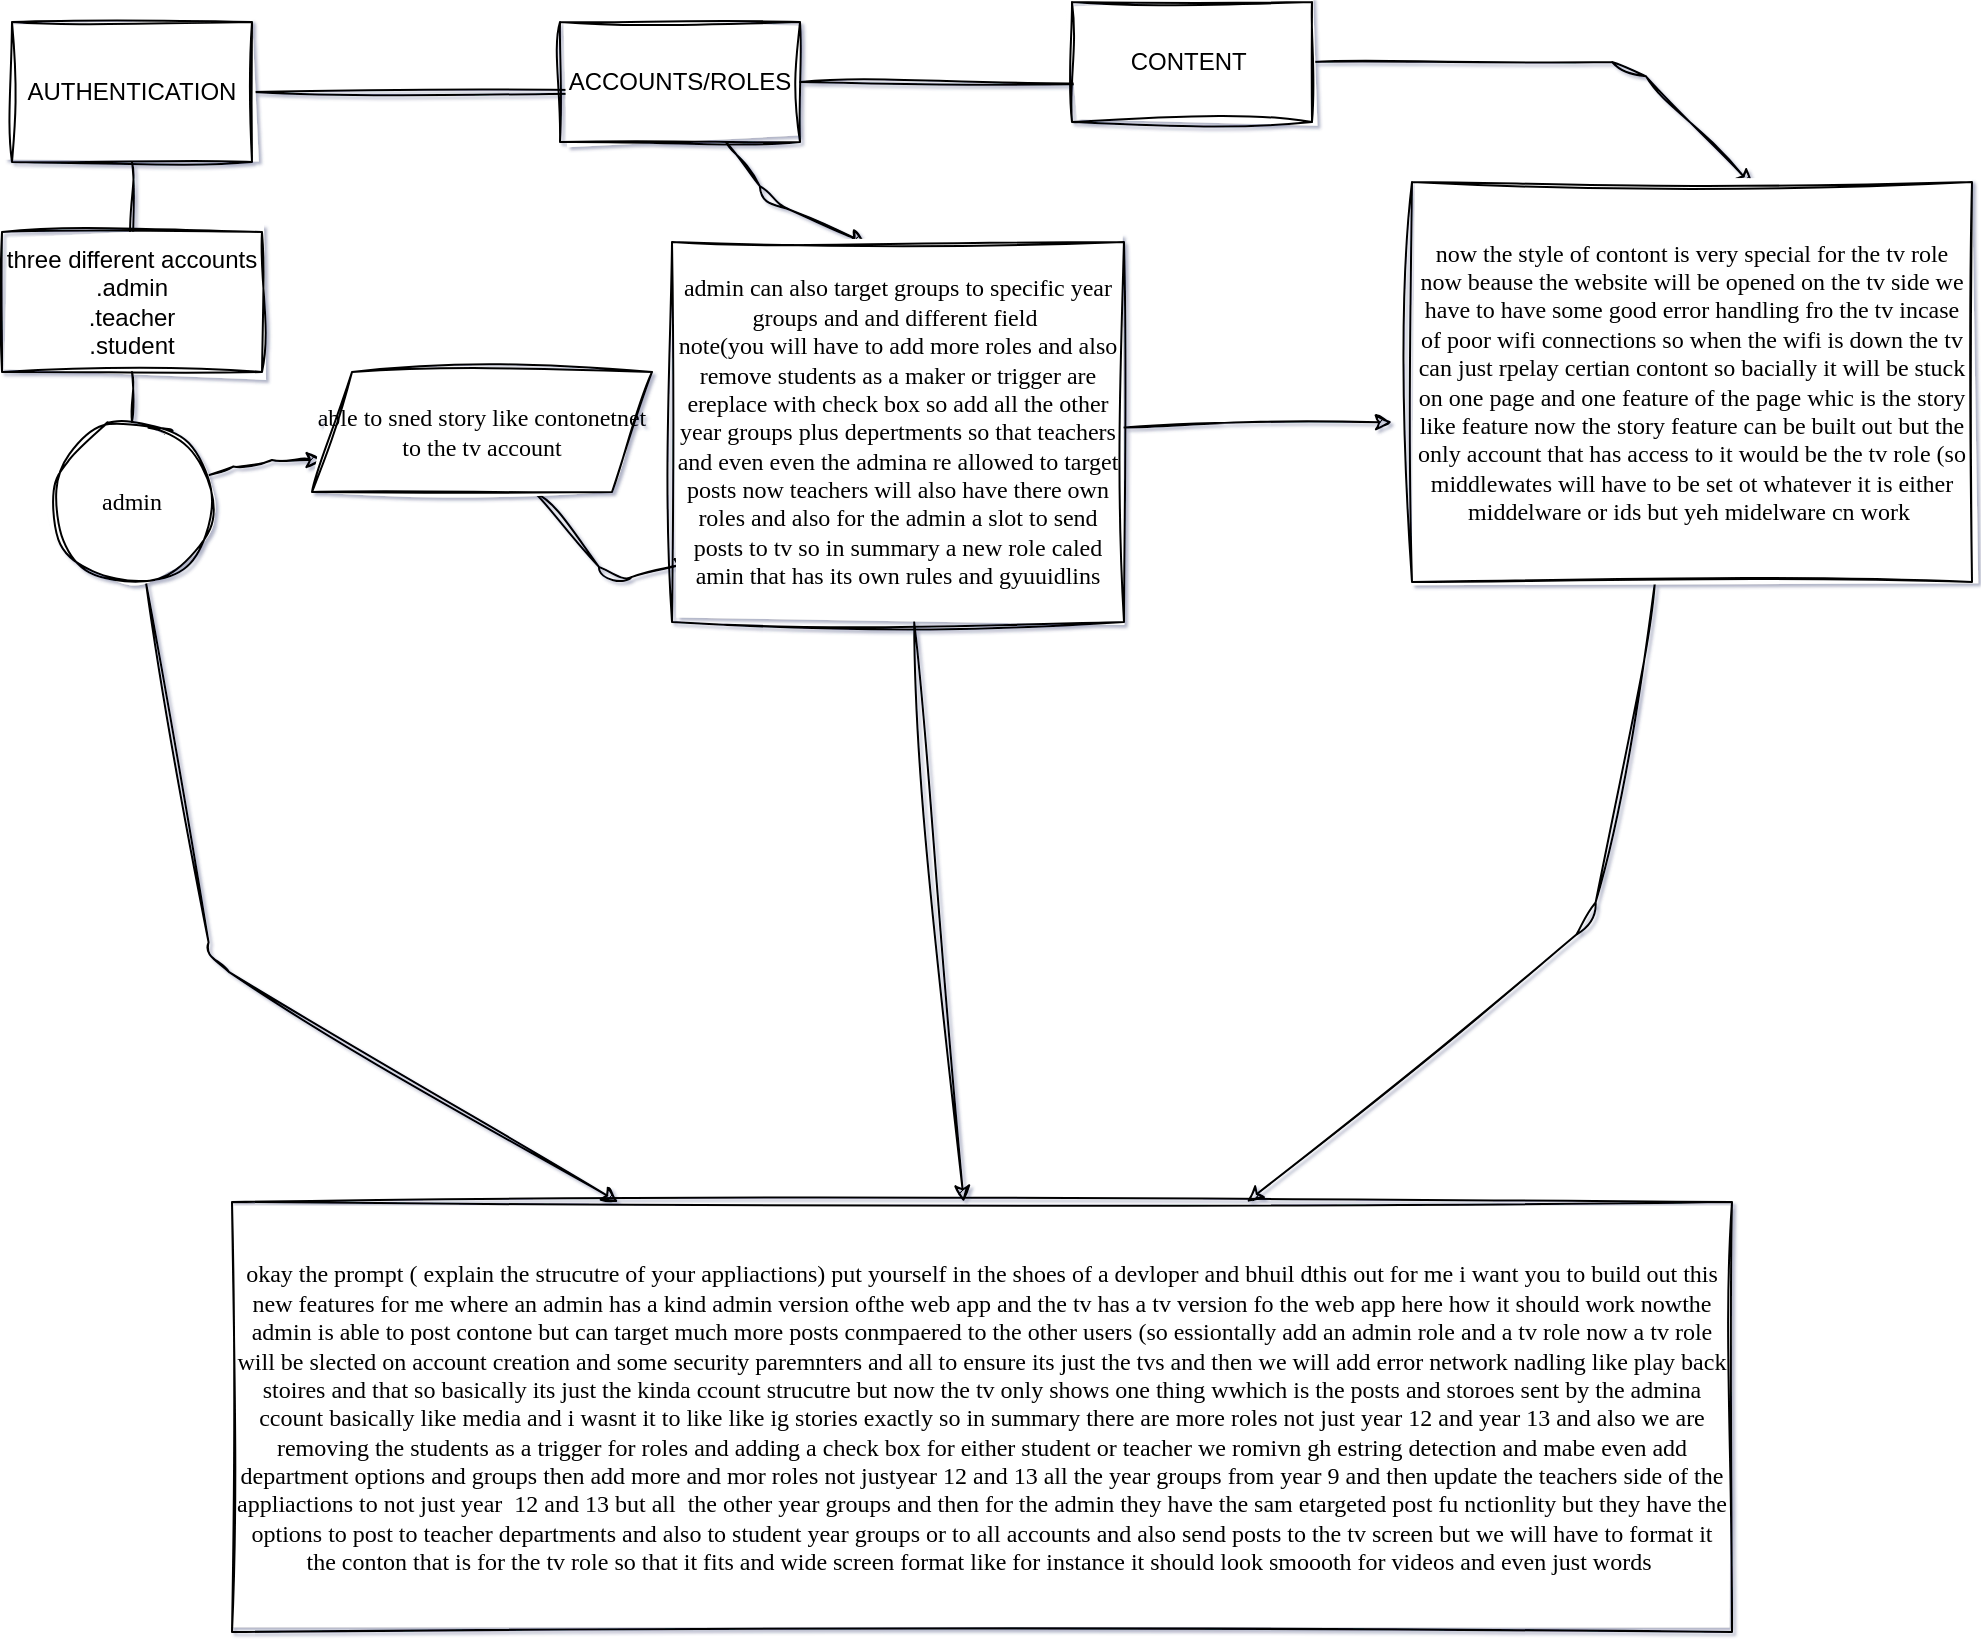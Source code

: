 <mxfile>
    <diagram id="BBRL5MxEEFZnz3CE1UrV" name="Page-1">
        <mxGraphModel dx="2794" dy="1343" grid="1" gridSize="10" guides="1" tooltips="1" connect="1" arrows="1" fold="1" page="0" pageScale="1" pageWidth="827" pageHeight="1169" background="none" math="0" shadow="1">
            <root>
                <mxCell id="0"/>
                <mxCell id="1" parent="0"/>
                <mxCell id="13" style="edgeStyle=none;html=1;sketch=1;curveFitting=1;jiggle=2;" parent="1" source="10" edge="1">
                    <mxGeometry relative="1" as="geometry">
                        <mxPoint x="80" y="160" as="targetPoint"/>
                    </mxGeometry>
                </mxCell>
                <mxCell id="27" style="edgeStyle=none;html=1;exitX=1;exitY=0.5;exitDx=0;exitDy=0;sketch=1;curveFitting=1;jiggle=2;" parent="1" source="10" edge="1">
                    <mxGeometry relative="1" as="geometry">
                        <mxPoint x="370" y="65" as="targetPoint"/>
                    </mxGeometry>
                </mxCell>
                <mxCell id="10" value="AUTHENTICATION" style="whiteSpace=wrap;html=1;sketch=1;curveFitting=1;jiggle=2;" parent="1" vertex="1">
                    <mxGeometry x="20" y="30" width="120" height="70" as="geometry"/>
                </mxCell>
                <mxCell id="22" style="edgeStyle=none;html=1;entryX=0.429;entryY=0.003;entryDx=0;entryDy=0;entryPerimeter=0;fontFamily=Comic Sans MS;sketch=1;curveFitting=1;jiggle=2;" parent="1" source="11" target="21" edge="1">
                    <mxGeometry relative="1" as="geometry">
                        <Array as="points">
                            <mxPoint x="400" y="120"/>
                        </Array>
                    </mxGeometry>
                </mxCell>
                <mxCell id="28" style="edgeStyle=none;html=1;sketch=1;curveFitting=1;jiggle=2;" parent="1" source="11" edge="1">
                    <mxGeometry relative="1" as="geometry">
                        <mxPoint x="620" y="60" as="targetPoint"/>
                    </mxGeometry>
                </mxCell>
                <mxCell id="11" value="ACCOUNTS/ROLES" style="whiteSpace=wrap;html=1;sketch=1;curveFitting=1;jiggle=2;" parent="1" vertex="1">
                    <mxGeometry x="294" y="30" width="120" height="60" as="geometry"/>
                </mxCell>
                <mxCell id="38" style="edgeStyle=none;html=1;exitX=1;exitY=0.5;exitDx=0;exitDy=0;entryX=0.608;entryY=0.009;entryDx=0;entryDy=0;entryPerimeter=0;sketch=1;curveFitting=1;jiggle=2;" parent="1" source="12" target="24" edge="1">
                    <mxGeometry relative="1" as="geometry">
                        <Array as="points">
                            <mxPoint x="830" y="50"/>
                        </Array>
                    </mxGeometry>
                </mxCell>
                <mxCell id="12" value="CONTENT&amp;nbsp;" style="whiteSpace=wrap;html=1;sketch=1;curveFitting=1;jiggle=2;" parent="1" vertex="1">
                    <mxGeometry x="550" y="20" width="120" height="60" as="geometry"/>
                </mxCell>
                <mxCell id="15" style="edgeStyle=none;html=1;fontFamily=Comic Sans MS;startArrow=none;sketch=1;curveFitting=1;jiggle=2;" parent="1" source="16" edge="1">
                    <mxGeometry relative="1" as="geometry">
                        <mxPoint x="85" y="260" as="targetPoint"/>
                    </mxGeometry>
                </mxCell>
                <mxCell id="14" value="three different accounts&lt;br&gt;.admin&lt;br&gt;.teacher&lt;br&gt;.student&lt;br&gt;" style="whiteSpace=wrap;html=1;sketch=1;curveFitting=1;jiggle=2;" parent="1" vertex="1">
                    <mxGeometry x="15" y="135" width="130" height="70" as="geometry"/>
                </mxCell>
                <mxCell id="17" style="edgeStyle=none;html=1;fontFamily=Comic Sans MS;entryX=0;entryY=0.75;entryDx=0;entryDy=0;sketch=1;curveFitting=1;jiggle=2;" parent="1" source="16" target="19" edge="1">
                    <mxGeometry relative="1" as="geometry">
                        <mxPoint x="170" y="300" as="targetPoint"/>
                        <Array as="points">
                            <mxPoint x="140" y="249"/>
                        </Array>
                    </mxGeometry>
                </mxCell>
                <mxCell id="20" style="edgeStyle=none;html=1;fontFamily=Comic Sans MS;sketch=1;curveFitting=1;jiggle=2;" parent="1" source="19" edge="1">
                    <mxGeometry relative="1" as="geometry">
                        <mxPoint x="360" y="300" as="targetPoint"/>
                        <Array as="points">
                            <mxPoint x="320" y="310"/>
                        </Array>
                    </mxGeometry>
                </mxCell>
                <mxCell id="19" value="able to sned story like contonetnet to the tv account" style="shape=parallelogram;perimeter=parallelogramPerimeter;whiteSpace=wrap;html=1;fixedSize=1;fontFamily=Comic Sans MS;sketch=1;curveFitting=1;jiggle=2;" parent="1" vertex="1">
                    <mxGeometry x="170" y="205" width="170" height="60" as="geometry"/>
                </mxCell>
                <mxCell id="35" style="edgeStyle=none;html=1;sketch=1;curveFitting=1;jiggle=2;" parent="1" source="21" target="25" edge="1">
                    <mxGeometry relative="1" as="geometry"/>
                </mxCell>
                <mxCell id="39" style="edgeStyle=none;html=1;sketch=1;curveFitting=1;jiggle=2;" parent="1" source="21" edge="1">
                    <mxGeometry relative="1" as="geometry">
                        <mxPoint x="710" y="230" as="targetPoint"/>
                    </mxGeometry>
                </mxCell>
                <mxCell id="21" value="admin can also target groups to specific year groups and and different field&amp;nbsp;&lt;br&gt;note(you will have to add more roles and also remove students as a maker or trigger are ereplace with check box so add all the other year groups plus depertments so that teachers and even even the admina re allowed to target posts now teachers will also have there own roles and also for the admin a slot to send posts to tv so in summary a new role caled amin that has its own rules and gyuuidlins" style="whiteSpace=wrap;html=1;fontFamily=Comic Sans MS;sketch=1;curveFitting=1;jiggle=2;" parent="1" vertex="1">
                    <mxGeometry x="350" y="140" width="226" height="190" as="geometry"/>
                </mxCell>
                <mxCell id="34" style="edgeStyle=none;html=1;sketch=1;curveFitting=1;jiggle=2;" parent="1" source="24" target="25" edge="1">
                    <mxGeometry relative="1" as="geometry">
                        <Array as="points">
                            <mxPoint x="810" y="480"/>
                        </Array>
                    </mxGeometry>
                </mxCell>
                <mxCell id="24" value="now the style of contont is very special for the tv role now beause the website will be opened on the tv side we have to have some good error handling fro the tv incase of poor wifi connections so when the wifi is down the tv can just rpelay certian contont so bacially it will be stuck on one page and one feature of the page whic is the story like feature now the story feature can be built out but the only account that has access to it would be the tv role (so middlewates will have to be set ot whatever it is either middelware or ids but yeh midelware cn work&amp;nbsp;" style="whiteSpace=wrap;html=1;fontFamily=Comic Sans MS;sketch=1;curveFitting=1;jiggle=2;" parent="1" vertex="1">
                    <mxGeometry x="720" y="110" width="280" height="200" as="geometry"/>
                </mxCell>
                <mxCell id="25" value="okay the prompt ( explain the strucutre of your appliactions) put yourself in the shoes of a devloper and bhuil dthis out for me i want you to build out this new features for me where an admin has a kind admin version ofthe web app and the tv has a tv version fo the web app here how it should work nowthe admin is able to post contone but can target much more posts conmpaered to the other users (so essiontally add an admin role and a tv role now a tv role will be slected on account creation and some security paremnters and all to ensure its just the tvs and then we will add error network nadling like play back stoires and that so basically its just the kinda ccount strucutre but now the tv only shows one thing wwhich is the posts and storoes sent by the admina ccount basically like media and i wasnt it to like like ig stories exactly so in summary there are more roles not just year 12 and year 13 and also we are removing the students as a trigger for roles and adding a check box for either student or teacher we romivn gh estring detection and mabe even add department options and groups then add more and mor roles not justyear 12 and 13 all the year groups from year 9 and then update the teachers side of the appliactions to not just year&amp;nbsp; 12 and 13 but all&amp;nbsp; the other year groups and then for the admin they have the sam etargeted post fu nctionlity but they have the options to post to teacher departments and also to student year groups or to all accounts and also send posts to the tv screen but we will have to format it the conton that is for the tv role so that it fits and wide screen format like for instance it should look smoooth for videos and even just words&amp;nbsp;" style="whiteSpace=wrap;html=1;fontFamily=Comic Sans MS;sketch=1;curveFitting=1;jiggle=2;" parent="1" vertex="1">
                    <mxGeometry x="130" y="620" width="750" height="215" as="geometry"/>
                </mxCell>
                <mxCell id="31" value="" style="edgeStyle=none;html=1;fontFamily=Comic Sans MS;endArrow=none;sketch=1;curveFitting=1;jiggle=2;" parent="1" source="14" target="16" edge="1">
                    <mxGeometry relative="1" as="geometry">
                        <mxPoint x="85" y="260" as="targetPoint"/>
                        <mxPoint x="81.944" y="205" as="sourcePoint"/>
                    </mxGeometry>
                </mxCell>
                <mxCell id="36" style="edgeStyle=none;html=1;sketch=1;curveFitting=1;jiggle=2;" parent="1" source="16" target="25" edge="1">
                    <mxGeometry relative="1" as="geometry">
                        <Array as="points">
                            <mxPoint x="120" y="500"/>
                        </Array>
                    </mxGeometry>
                </mxCell>
                <mxCell id="16" value="admin" style="ellipse;whiteSpace=wrap;html=1;fontFamily=Comic Sans MS;sketch=1;curveFitting=1;jiggle=2;" parent="1" vertex="1">
                    <mxGeometry x="40" y="230" width="80" height="80" as="geometry"/>
                </mxCell>
            </root>
        </mxGraphModel>
    </diagram>
</mxfile>